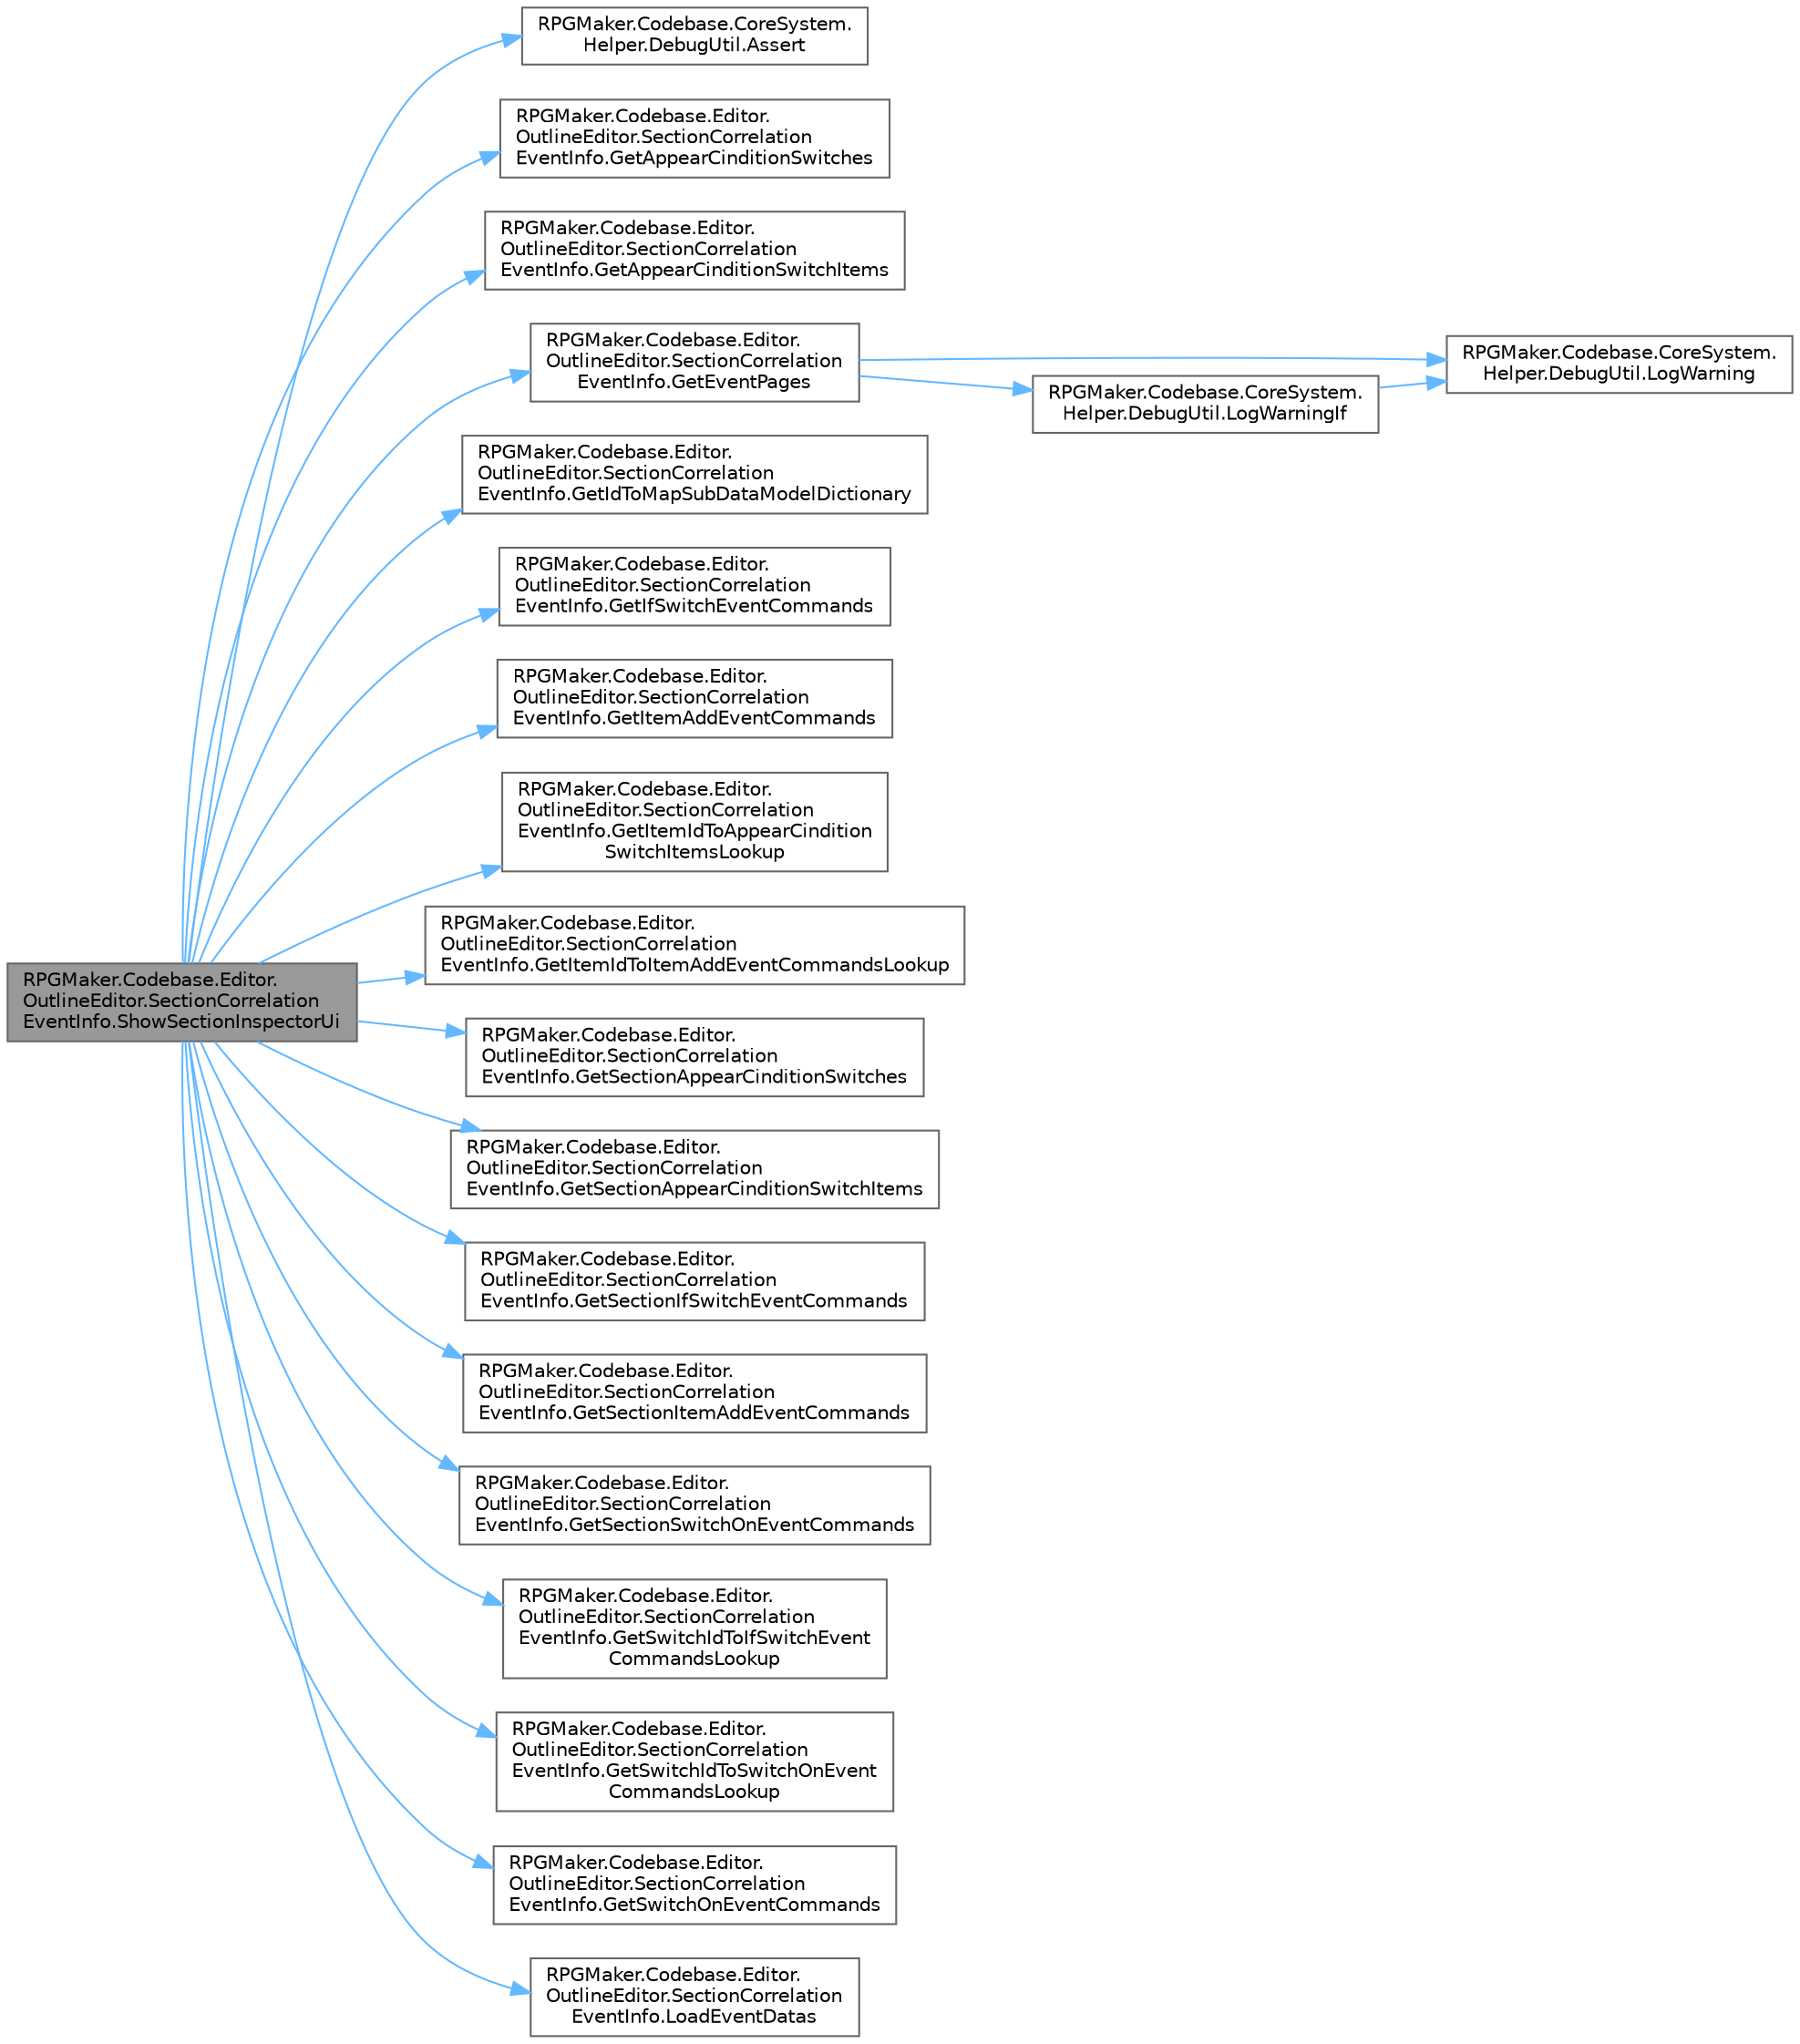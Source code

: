 digraph "RPGMaker.Codebase.Editor.OutlineEditor.SectionCorrelationEventInfo.ShowSectionInspectorUi"
{
 // LATEX_PDF_SIZE
  bgcolor="transparent";
  edge [fontname=Helvetica,fontsize=10,labelfontname=Helvetica,labelfontsize=10];
  node [fontname=Helvetica,fontsize=10,shape=box,height=0.2,width=0.4];
  rankdir="LR";
  Node1 [id="Node000001",label="RPGMaker.Codebase.Editor.\lOutlineEditor.SectionCorrelation\lEventInfo.ShowSectionInspectorUi",height=0.2,width=0.4,color="gray40", fillcolor="grey60", style="filled", fontcolor="black",tooltip="セクションInspectorにイベント情報UIを設定。"];
  Node1 -> Node2 [id="edge1_Node000001_Node000002",color="steelblue1",style="solid",tooltip=" "];
  Node2 [id="Node000002",label="RPGMaker.Codebase.CoreSystem.\lHelper.DebugUtil.Assert",height=0.2,width=0.4,color="grey40", fillcolor="white", style="filled",URL="$d0/dba/class_r_p_g_maker_1_1_codebase_1_1_core_system_1_1_helper_1_1_debug_util.html#a3c1ea9470b8f6655257ca06fbc0e0bf5",tooltip="😁 条件を断定し、失敗するとエラーメッセージをUnityコンソールに表示する。"];
  Node1 -> Node3 [id="edge2_Node000001_Node000003",color="steelblue1",style="solid",tooltip=" "];
  Node3 [id="Node000003",label="RPGMaker.Codebase.Editor.\lOutlineEditor.SectionCorrelation\lEventInfo.GetAppearCinditionSwitches",height=0.2,width=0.4,color="grey40", fillcolor="white", style="filled",URL="$dc/df4/class_r_p_g_maker_1_1_codebase_1_1_editor_1_1_outline_editor_1_1_section_correlation_event_info.html#a23786e67184aad04d2a960a9f9492729",tooltip="全イベントページ列から、出現条件の有効なスイッチを抽出。"];
  Node1 -> Node4 [id="edge3_Node000001_Node000004",color="steelblue1",style="solid",tooltip=" "];
  Node4 [id="Node000004",label="RPGMaker.Codebase.Editor.\lOutlineEditor.SectionCorrelation\lEventInfo.GetAppearCinditionSwitchItems",height=0.2,width=0.4,color="grey40", fillcolor="white", style="filled",URL="$dc/df4/class_r_p_g_maker_1_1_codebase_1_1_editor_1_1_outline_editor_1_1_section_correlation_event_info.html#a51d75ac1736d1261ffd4e84db8beb7b1",tooltip="全イベントページ列から、出現条件の有効なスイッチアイテムを抽出。"];
  Node1 -> Node5 [id="edge4_Node000001_Node000005",color="steelblue1",style="solid",tooltip=" "];
  Node5 [id="Node000005",label="RPGMaker.Codebase.Editor.\lOutlineEditor.SectionCorrelation\lEventInfo.GetEventPages",height=0.2,width=0.4,color="grey40", fillcolor="white", style="filled",URL="$dc/df4/class_r_p_g_maker_1_1_codebase_1_1_editor_1_1_outline_editor_1_1_section_correlation_event_info.html#a4d01fbd19c5c5b82a843f11d1044f33c",tooltip="全イベントページ列を抽出。確認時の件数 2189。"];
  Node5 -> Node6 [id="edge5_Node000005_Node000006",color="steelblue1",style="solid",tooltip=" "];
  Node6 [id="Node000006",label="RPGMaker.Codebase.CoreSystem.\lHelper.DebugUtil.LogWarning",height=0.2,width=0.4,color="grey40", fillcolor="white", style="filled",URL="$d0/dba/class_r_p_g_maker_1_1_codebase_1_1_core_system_1_1_helper_1_1_debug_util.html#a6f68e12e2f77835f0734dde740a47814",tooltip="😁 オブジェクトを文字列化して警告メッセージをUnityコンソールに表示する。"];
  Node5 -> Node7 [id="edge6_Node000005_Node000007",color="steelblue1",style="solid",tooltip=" "];
  Node7 [id="Node000007",label="RPGMaker.Codebase.CoreSystem.\lHelper.DebugUtil.LogWarningIf",height=0.2,width=0.4,color="grey40", fillcolor="white", style="filled",URL="$d0/dba/class_r_p_g_maker_1_1_codebase_1_1_core_system_1_1_helper_1_1_debug_util.html#a293c0fc7485fb0b5b03583b36dbb1b53",tooltip="😁 オブジェクトを文字列化して警告メッセージをUnityコンソールに条件付き表示する。"];
  Node7 -> Node6 [id="edge7_Node000007_Node000006",color="steelblue1",style="solid",tooltip=" "];
  Node1 -> Node8 [id="edge8_Node000001_Node000008",color="steelblue1",style="solid",tooltip=" "];
  Node8 [id="Node000008",label="RPGMaker.Codebase.Editor.\lOutlineEditor.SectionCorrelation\lEventInfo.GetIdToMapSubDataModelDictionary",height=0.2,width=0.4,color="grey40", fillcolor="white", style="filled",URL="$dc/df4/class_r_p_g_maker_1_1_codebase_1_1_editor_1_1_outline_editor_1_1_section_correlation_event_info.html#a50a8f0d5187ecae5b5a9443b34989651",tooltip=" "];
  Node1 -> Node9 [id="edge9_Node000001_Node000009",color="steelblue1",style="solid",tooltip=" "];
  Node9 [id="Node000009",label="RPGMaker.Codebase.Editor.\lOutlineEditor.SectionCorrelation\lEventInfo.GetIfSwitchEventCommands",height=0.2,width=0.4,color="grey40", fillcolor="white", style="filled",URL="$dc/df4/class_r_p_g_maker_1_1_codebase_1_1_editor_1_1_outline_editor_1_1_section_correlation_event_info.html#abfe0cb395d1158384d1b592a99ce72a9",tooltip="全イベントページ列から、スイッチONでの条件分岐イベントコマンド列を抽出。確認時の件数 61。"];
  Node1 -> Node10 [id="edge10_Node000001_Node000010",color="steelblue1",style="solid",tooltip=" "];
  Node10 [id="Node000010",label="RPGMaker.Codebase.Editor.\lOutlineEditor.SectionCorrelation\lEventInfo.GetItemAddEventCommands",height=0.2,width=0.4,color="grey40", fillcolor="white", style="filled",URL="$dc/df4/class_r_p_g_maker_1_1_codebase_1_1_editor_1_1_outline_editor_1_1_section_correlation_event_info.html#a5001b1df002c6f7ee7c4086779558514",tooltip="全イベントページ列から、アイテム増イベントコマンド列を抽出。"];
  Node1 -> Node11 [id="edge11_Node000001_Node000011",color="steelblue1",style="solid",tooltip=" "];
  Node11 [id="Node000011",label="RPGMaker.Codebase.Editor.\lOutlineEditor.SectionCorrelation\lEventInfo.GetItemIdToAppearCindition\lSwitchItemsLookup",height=0.2,width=0.4,color="grey40", fillcolor="white", style="filled",URL="$dc/df4/class_r_p_g_maker_1_1_codebase_1_1_editor_1_1_outline_editor_1_1_section_correlation_event_info.html#ae11b84e7c6f7883020da16304288364c",tooltip="出現条件の有効なスイッチアイテム列を、アイテムidをキーにLookup化して抽出の高速化を図る。"];
  Node1 -> Node12 [id="edge12_Node000001_Node000012",color="steelblue1",style="solid",tooltip=" "];
  Node12 [id="Node000012",label="RPGMaker.Codebase.Editor.\lOutlineEditor.SectionCorrelation\lEventInfo.GetItemIdToItemAddEventCommandsLookup",height=0.2,width=0.4,color="grey40", fillcolor="white", style="filled",URL="$dc/df4/class_r_p_g_maker_1_1_codebase_1_1_editor_1_1_outline_editor_1_1_section_correlation_event_info.html#a6dab850434afb856a20347aeec4547c5",tooltip="アイテム増イベントコマンド列を、アイテムidをキーにLookup化して抽出の高速化を図る。"];
  Node1 -> Node13 [id="edge13_Node000001_Node000013",color="steelblue1",style="solid",tooltip=" "];
  Node13 [id="Node000013",label="RPGMaker.Codebase.Editor.\lOutlineEditor.SectionCorrelation\lEventInfo.GetSectionAppearCinditionSwitches",height=0.2,width=0.4,color="grey40", fillcolor="white", style="filled",URL="$dc/df4/class_r_p_g_maker_1_1_codebase_1_1_editor_1_1_outline_editor_1_1_section_correlation_event_info.html#a9402c8cbd36f35ed200a9dbd564d10e2",tooltip="出現条件の有効なスイッチ列から、本セクションのものを抽出。"];
  Node1 -> Node14 [id="edge14_Node000001_Node000014",color="steelblue1",style="solid",tooltip=" "];
  Node14 [id="Node000014",label="RPGMaker.Codebase.Editor.\lOutlineEditor.SectionCorrelation\lEventInfo.GetSectionAppearCinditionSwitchItems",height=0.2,width=0.4,color="grey40", fillcolor="white", style="filled",URL="$dc/df4/class_r_p_g_maker_1_1_codebase_1_1_editor_1_1_outline_editor_1_1_section_correlation_event_info.html#abdcee6d4e7263b287e3073664c6dde92",tooltip="出現条件の有効なスイッチアイテム列から、本セクションのものを抽出。"];
  Node1 -> Node15 [id="edge15_Node000001_Node000015",color="steelblue1",style="solid",tooltip=" "];
  Node15 [id="Node000015",label="RPGMaker.Codebase.Editor.\lOutlineEditor.SectionCorrelation\lEventInfo.GetSectionIfSwitchEventCommands",height=0.2,width=0.4,color="grey40", fillcolor="white", style="filled",URL="$dc/df4/class_r_p_g_maker_1_1_codebase_1_1_editor_1_1_outline_editor_1_1_section_correlation_event_info.html#abf4af2f8a6fc546a40a37aa51dea1287",tooltip="スイッチONでの条件分岐イベントコマンド列から、本セクションのものを抽出。"];
  Node1 -> Node16 [id="edge16_Node000001_Node000016",color="steelblue1",style="solid",tooltip=" "];
  Node16 [id="Node000016",label="RPGMaker.Codebase.Editor.\lOutlineEditor.SectionCorrelation\lEventInfo.GetSectionItemAddEventCommands",height=0.2,width=0.4,color="grey40", fillcolor="white", style="filled",URL="$dc/df4/class_r_p_g_maker_1_1_codebase_1_1_editor_1_1_outline_editor_1_1_section_correlation_event_info.html#a92b1fb93724c8c72dd81356e32340c70",tooltip="アイテム増イベントコマンド列から、本セクションのものを抽出。"];
  Node1 -> Node17 [id="edge17_Node000001_Node000017",color="steelblue1",style="solid",tooltip=" "];
  Node17 [id="Node000017",label="RPGMaker.Codebase.Editor.\lOutlineEditor.SectionCorrelation\lEventInfo.GetSectionSwitchOnEventCommands",height=0.2,width=0.4,color="grey40", fillcolor="white", style="filled",URL="$dc/df4/class_r_p_g_maker_1_1_codebase_1_1_editor_1_1_outline_editor_1_1_section_correlation_event_info.html#a5ca637378ab88db4a44b70a7c7bda02a",tooltip="スイッチONイベントコマンド列から、本セクションのものを抽出。"];
  Node1 -> Node18 [id="edge18_Node000001_Node000018",color="steelblue1",style="solid",tooltip=" "];
  Node18 [id="Node000018",label="RPGMaker.Codebase.Editor.\lOutlineEditor.SectionCorrelation\lEventInfo.GetSwitchIdToIfSwitchEvent\lCommandsLookup",height=0.2,width=0.4,color="grey40", fillcolor="white", style="filled",URL="$dc/df4/class_r_p_g_maker_1_1_codebase_1_1_editor_1_1_outline_editor_1_1_section_correlation_event_info.html#ac9606fddf93f8701b3b172301d47dd88",tooltip="スイッチONでの条件分岐イベントコマンド列を、スイッチidをキーにLookup化して抽出の高速化を図る。確認時の件数 29。"];
  Node1 -> Node19 [id="edge19_Node000001_Node000019",color="steelblue1",style="solid",tooltip=" "];
  Node19 [id="Node000019",label="RPGMaker.Codebase.Editor.\lOutlineEditor.SectionCorrelation\lEventInfo.GetSwitchIdToSwitchOnEvent\lCommandsLookup",height=0.2,width=0.4,color="grey40", fillcolor="white", style="filled",URL="$dc/df4/class_r_p_g_maker_1_1_codebase_1_1_editor_1_1_outline_editor_1_1_section_correlation_event_info.html#abface7b5d1f7b0452cf590081467282e",tooltip="スイッチONイベントコマンド列を、スイッチidをキーにLookup化して抽出の高速化を図る。確認時の件数 153。"];
  Node1 -> Node20 [id="edge20_Node000001_Node000020",color="steelblue1",style="solid",tooltip=" "];
  Node20 [id="Node000020",label="RPGMaker.Codebase.Editor.\lOutlineEditor.SectionCorrelation\lEventInfo.GetSwitchOnEventCommands",height=0.2,width=0.4,color="grey40", fillcolor="white", style="filled",URL="$dc/df4/class_r_p_g_maker_1_1_codebase_1_1_editor_1_1_outline_editor_1_1_section_correlation_event_info.html#abff7bd4f0e0cc16853597bb7cb87a692",tooltip="全イベントページ列から、スイッチONイベントコマンド列を抽出。確認時の件数 267。"];
  Node1 -> Node21 [id="edge21_Node000001_Node000021",color="steelblue1",style="solid",tooltip=" "];
  Node21 [id="Node000021",label="RPGMaker.Codebase.Editor.\lOutlineEditor.SectionCorrelation\lEventInfo.LoadEventDatas",height=0.2,width=0.4,color="grey40", fillcolor="white", style="filled",URL="$dc/df4/class_r_p_g_maker_1_1_codebase_1_1_editor_1_1_outline_editor_1_1_section_correlation_event_info.html#a678d8e738a63030e8070192d32821e93",tooltip=" "];
}
